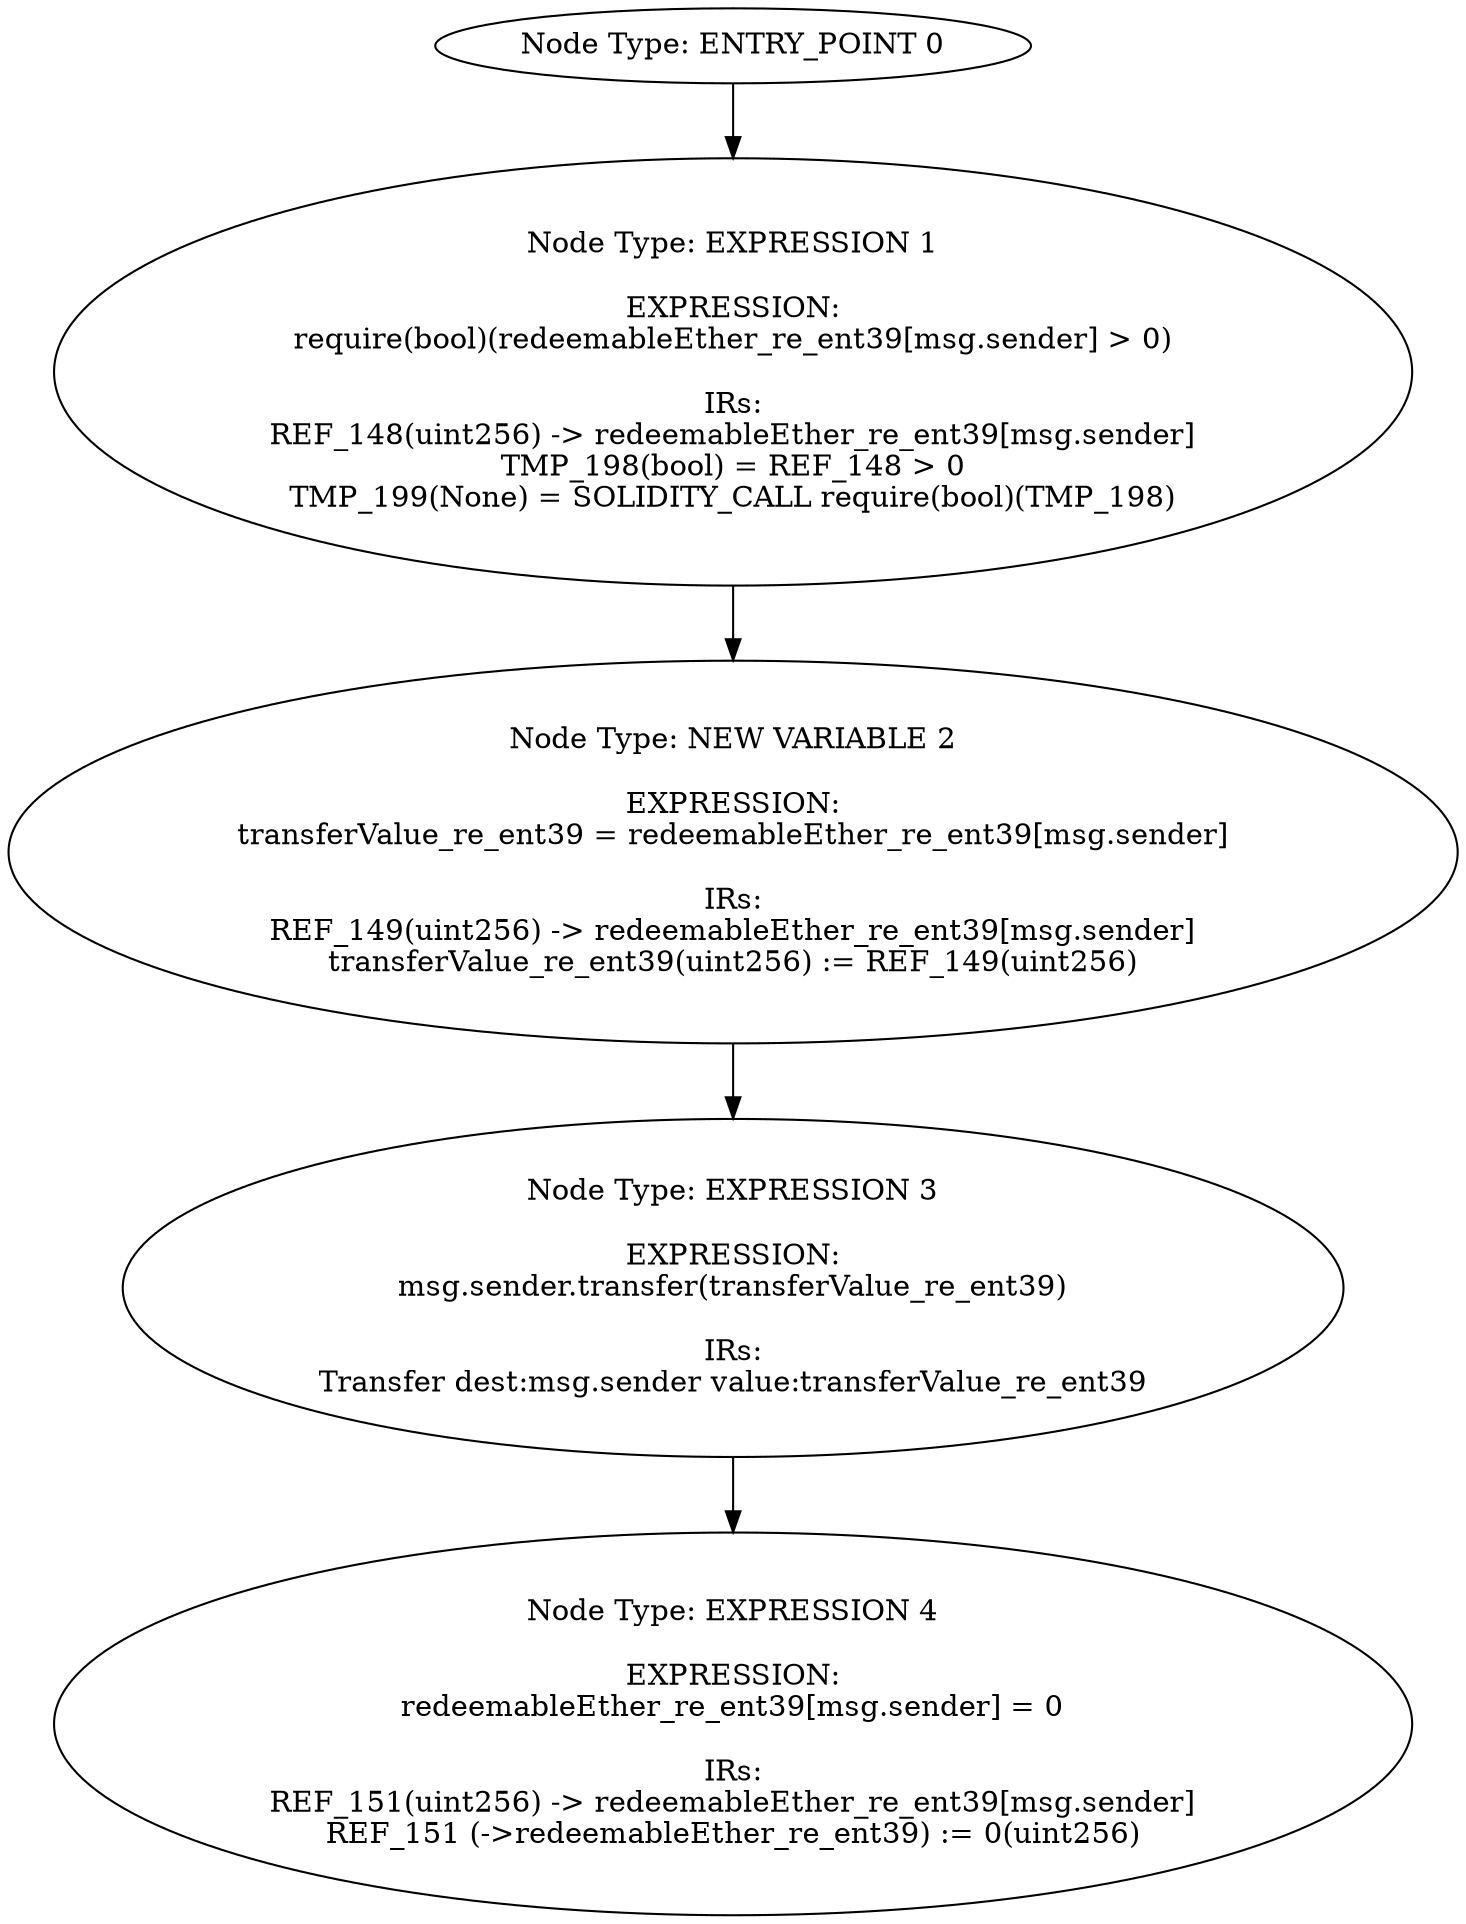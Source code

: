 digraph{
0[label="Node Type: ENTRY_POINT 0
"];
0->1;
1[label="Node Type: EXPRESSION 1

EXPRESSION:
require(bool)(redeemableEther_re_ent39[msg.sender] > 0)

IRs:
REF_148(uint256) -> redeemableEther_re_ent39[msg.sender]
TMP_198(bool) = REF_148 > 0
TMP_199(None) = SOLIDITY_CALL require(bool)(TMP_198)"];
1->2;
2[label="Node Type: NEW VARIABLE 2

EXPRESSION:
transferValue_re_ent39 = redeemableEther_re_ent39[msg.sender]

IRs:
REF_149(uint256) -> redeemableEther_re_ent39[msg.sender]
transferValue_re_ent39(uint256) := REF_149(uint256)"];
2->3;
3[label="Node Type: EXPRESSION 3

EXPRESSION:
msg.sender.transfer(transferValue_re_ent39)

IRs:
Transfer dest:msg.sender value:transferValue_re_ent39"];
3->4;
4[label="Node Type: EXPRESSION 4

EXPRESSION:
redeemableEther_re_ent39[msg.sender] = 0

IRs:
REF_151(uint256) -> redeemableEther_re_ent39[msg.sender]
REF_151 (->redeemableEther_re_ent39) := 0(uint256)"];
}
